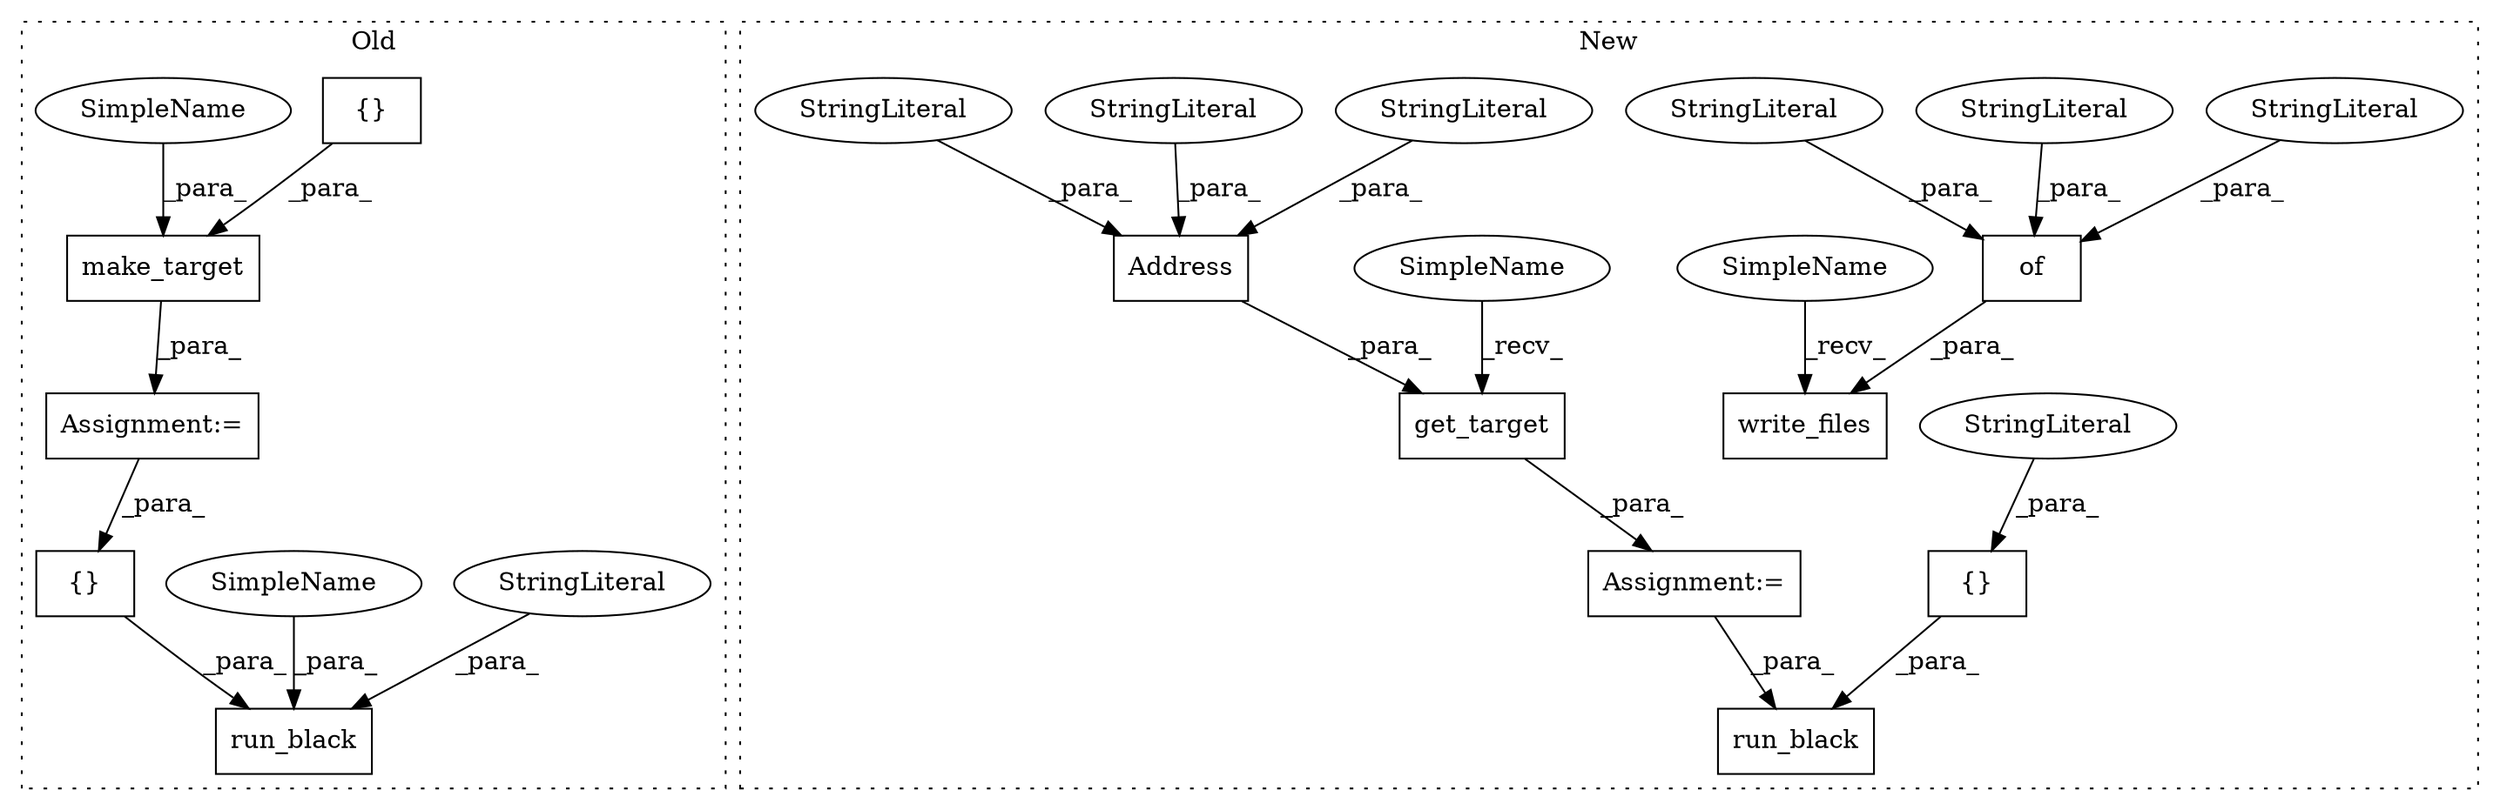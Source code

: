 digraph G {
subgraph cluster0 {
1 [label="make_target" a="32" s="6391,6445" l="12,1" shape="box"];
3 [label="{}" a="4" s="6424,6444" l="1,1" shape="box"];
4 [label="Assignment:=" a="7" s="6390" l="1" shape="box"];
6 [label="{}" a="4" s="6525,6532" l="1,1" shape="box"];
12 [label="run_black" a="32" s="6494,6586" l="10,1" shape="box"];
16 [label="StringLiteral" a="45" s="6534" l="52" shape="ellipse"];
21 [label="SimpleName" a="42" s="6504" l="11" shape="ellipse"];
22 [label="SimpleName" a="42" s="6403" l="11" shape="ellipse"];
label = "Old";
style="dotted";
}
subgraph cluster1 {
2 [label="{}" a="4" s="5831,5863" l="1,1" shape="box"];
5 [label="StringLiteral" a="45" s="5832" l="31" shape="ellipse"];
7 [label="run_black" a="32" s="5782,5864" l="10,1" shape="box"];
8 [label="write_files" a="32" s="5528,5677" l="12,1" shape="box"];
9 [label="Address" a="32" s="5711,5732" l="8,1" shape="box"];
10 [label="of" a="32" s="5544,5676" l="3,1" shape="box"];
11 [label="get_target" a="32" s="5700,5733" l="11,1" shape="box"];
13 [label="StringLiteral" a="45" s="5589" l="52" shape="ellipse"];
14 [label="Assignment:=" a="7" s="5687" l="1" shape="box"];
15 [label="StringLiteral" a="45" s="5572" l="16" shape="ellipse"];
17 [label="StringLiteral" a="45" s="5722" l="3" shape="ellipse"];
18 [label="StringLiteral" a="45" s="5719" l="2" shape="ellipse"];
19 [label="StringLiteral" a="45" s="5726" l="6" shape="ellipse"];
20 [label="StringLiteral" a="45" s="5642" l="7" shape="ellipse"];
23 [label="SimpleName" a="42" s="5516" l="11" shape="ellipse"];
24 [label="SimpleName" a="42" s="5688" l="11" shape="ellipse"];
label = "New";
style="dotted";
}
1 -> 4 [label="_para_"];
2 -> 7 [label="_para_"];
3 -> 1 [label="_para_"];
4 -> 6 [label="_para_"];
5 -> 2 [label="_para_"];
6 -> 12 [label="_para_"];
9 -> 11 [label="_para_"];
10 -> 8 [label="_para_"];
11 -> 14 [label="_para_"];
13 -> 10 [label="_para_"];
14 -> 7 [label="_para_"];
15 -> 10 [label="_para_"];
16 -> 12 [label="_para_"];
17 -> 9 [label="_para_"];
18 -> 9 [label="_para_"];
19 -> 9 [label="_para_"];
20 -> 10 [label="_para_"];
21 -> 12 [label="_para_"];
22 -> 1 [label="_para_"];
23 -> 8 [label="_recv_"];
24 -> 11 [label="_recv_"];
}